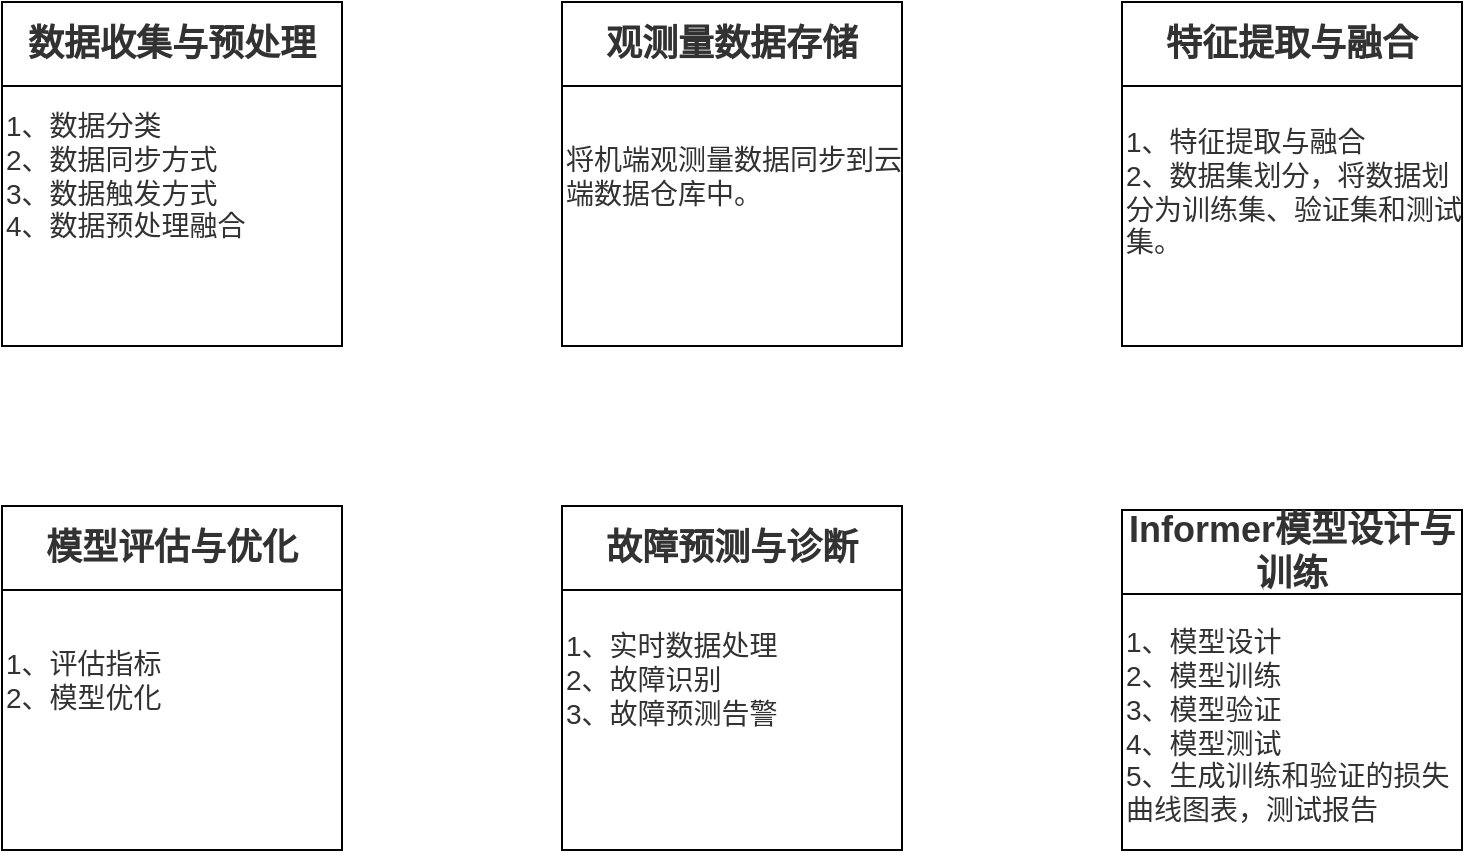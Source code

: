 <mxfile version="24.7.17">
  <diagram name="第 1 页" id="N_GJrwax7397YC5VrXUw">
    <mxGraphModel dx="1434" dy="772" grid="1" gridSize="10" guides="1" tooltips="1" connect="1" arrows="1" fold="1" page="1" pageScale="1" pageWidth="827" pageHeight="1169" math="0" shadow="0">
      <root>
        <mxCell id="0" />
        <mxCell id="1" parent="0" />
        <mxCell id="83f_WDFYDTiC7E0U7w7g-1" value="&lt;span style=&quot;color: rgb(50, 50, 50); font-family: &amp;quot;Microsoft YaHei&amp;quot;, 微软雅黑, Arial; font-size: 14px; background-color: rgba(255, 255, 255, 0.01);&quot;&gt;1、数据分类&lt;/span&gt;&lt;div style=&quot;resize: none; outline: none; font-size: 14px; color: rgb(50, 50, 50); font-family: &amp;quot;Microsoft YaHei&amp;quot;, 微软雅黑, Arial;&quot;&gt;2、数据同步方式&lt;/div&gt;&lt;div style=&quot;resize: none; outline: none; font-size: 14px; color: rgb(50, 50, 50); font-family: &amp;quot;Microsoft YaHei&amp;quot;, 微软雅黑, Arial;&quot;&gt;3、数据触发方式&lt;/div&gt;&lt;div style=&quot;resize: none; outline: none; font-size: 14px; color: rgb(50, 50, 50); font-family: &amp;quot;Microsoft YaHei&amp;quot;, 微软雅黑, Arial;&quot;&gt;4、数据预处理融合&lt;/div&gt;" style="whiteSpace=wrap;html=1;aspect=fixed;align=left;verticalAlign=middle;" parent="1" vertex="1">
          <mxGeometry x="40" y="540" width="170" height="170" as="geometry" />
        </mxCell>
        <mxCell id="uF6mSDZLpJN5wUJK4P2C-1" value="&lt;span style=&quot;color: rgb(50, 50, 50); font-family: &amp;quot;Microsoft YaHei&amp;quot;, 微软雅黑, Arial; font-size: 18px; font-weight: 700; background-color: rgba(255, 255, 255, 0.01);&quot;&gt;数据收集与预处理&lt;/span&gt;" style="rounded=0;whiteSpace=wrap;html=1;" parent="1" vertex="1">
          <mxGeometry x="40" y="538" width="170" height="42" as="geometry" />
        </mxCell>
        <mxCell id="iLSBoepxBDSHzxSkh5cy-1" value="&lt;span style=&quot;color: rgb(50, 50, 50); font-family: &amp;quot;Microsoft YaHei&amp;quot;, 微软雅黑, Arial; font-size: 14px; background-color: rgba(255, 255, 255, 0.01);&quot;&gt;将机端观测量数据同步到云端数据仓库中。&lt;/span&gt;" style="whiteSpace=wrap;html=1;aspect=fixed;align=left;verticalAlign=middle;" vertex="1" parent="1">
          <mxGeometry x="320" y="540" width="170" height="170" as="geometry" />
        </mxCell>
        <mxCell id="iLSBoepxBDSHzxSkh5cy-2" value="&lt;span style=&quot;color: rgb(50, 50, 50); font-family: &amp;quot;Microsoft YaHei&amp;quot;, 微软雅黑, Arial; font-size: 18px; font-weight: 700; background-color: rgba(255, 255, 255, 0.01);&quot;&gt;观测量数据存储&lt;/span&gt;" style="rounded=0;whiteSpace=wrap;html=1;" vertex="1" parent="1">
          <mxGeometry x="320" y="538" width="170" height="42" as="geometry" />
        </mxCell>
        <mxCell id="iLSBoepxBDSHzxSkh5cy-3" value="&lt;span style=&quot;color: rgb(50, 50, 50); font-family: &amp;quot;Microsoft YaHei&amp;quot;, 微软雅黑, Arial; font-size: 14px; background-color: rgba(255, 255, 255, 0.01);&quot;&gt;1、特征提取与融合&lt;/span&gt;&lt;div style=&quot;resize: none; outline: none; font-size: 14px; color: rgb(50, 50, 50); font-family: &amp;quot;Microsoft YaHei&amp;quot;, 微软雅黑, Arial;&quot;&gt;2、数据集划分，将数据划分为训练集、验证集和测试集。&lt;/div&gt;" style="whiteSpace=wrap;html=1;aspect=fixed;align=left;verticalAlign=middle;spacingBottom=-16;" vertex="1" parent="1">
          <mxGeometry x="600" y="540" width="170" height="170" as="geometry" />
        </mxCell>
        <mxCell id="iLSBoepxBDSHzxSkh5cy-4" value="&lt;span style=&quot;color: rgb(50, 50, 50); font-family: &amp;quot;Microsoft YaHei&amp;quot;, 微软雅黑, Arial; font-size: 18px; font-weight: 700; background-color: rgba(255, 255, 255, 0.01);&quot;&gt;特征提取与融合&lt;/span&gt;" style="rounded=0;whiteSpace=wrap;html=1;" vertex="1" parent="1">
          <mxGeometry x="600" y="538" width="170" height="42" as="geometry" />
        </mxCell>
        <mxCell id="iLSBoepxBDSHzxSkh5cy-5" value="&lt;span style=&quot;color: rgb(50, 50, 50); font-family: &amp;quot;Microsoft YaHei&amp;quot;, 微软雅黑, Arial; font-size: 14px; background-color: rgba(255, 255, 255, 0.01);&quot;&gt;1、评估指标&lt;/span&gt;&lt;div style=&quot;resize: none; outline: none; font-size: 14px; color: rgb(50, 50, 50); font-family: &amp;quot;Microsoft YaHei&amp;quot;, 微软雅黑, Arial;&quot;&gt;2、模型优化&lt;/div&gt;" style="whiteSpace=wrap;html=1;aspect=fixed;align=left;verticalAlign=middle;" vertex="1" parent="1">
          <mxGeometry x="40" y="792" width="170" height="170" as="geometry" />
        </mxCell>
        <mxCell id="iLSBoepxBDSHzxSkh5cy-6" value="&lt;span style=&quot;color: rgb(50, 50, 50); font-family: &amp;quot;Microsoft YaHei&amp;quot;, 微软雅黑, Arial; font-size: 18px; font-weight: 700; background-color: rgba(255, 255, 255, 0.01);&quot;&gt;模型评估与优化&lt;/span&gt;" style="rounded=0;whiteSpace=wrap;html=1;" vertex="1" parent="1">
          <mxGeometry x="40" y="790" width="170" height="42" as="geometry" />
        </mxCell>
        <mxCell id="iLSBoepxBDSHzxSkh5cy-7" value="&lt;span style=&quot;color: rgb(50, 50, 50); font-family: &amp;quot;Microsoft YaHei&amp;quot;, 微软雅黑, Arial; font-size: 14px; background-color: rgba(255, 255, 255, 0.01);&quot;&gt;1、实时数据处理&lt;/span&gt;&lt;div style=&quot;resize: none; outline: none; font-size: 14px; color: rgb(50, 50, 50); font-family: &amp;quot;Microsoft YaHei&amp;quot;, 微软雅黑, Arial;&quot;&gt;2、故障识别&lt;/div&gt;&lt;div style=&quot;resize: none; outline: none; font-size: 14px; color: rgb(50, 50, 50); font-family: &amp;quot;Microsoft YaHei&amp;quot;, 微软雅黑, Arial;&quot;&gt;3、故障预测告警&lt;/div&gt;" style="whiteSpace=wrap;html=1;aspect=fixed;align=left;verticalAlign=middle;" vertex="1" parent="1">
          <mxGeometry x="320" y="792" width="170" height="170" as="geometry" />
        </mxCell>
        <mxCell id="iLSBoepxBDSHzxSkh5cy-8" value="&lt;span style=&quot;color: rgb(50, 50, 50); font-family: &amp;quot;Microsoft YaHei&amp;quot;, 微软雅黑, Arial; font-size: 18px; font-weight: 700; background-color: rgba(255, 255, 255, 0.01);&quot;&gt;故障预测与诊断&lt;/span&gt;" style="rounded=0;whiteSpace=wrap;html=1;" vertex="1" parent="1">
          <mxGeometry x="320" y="790" width="170" height="42" as="geometry" />
        </mxCell>
        <mxCell id="iLSBoepxBDSHzxSkh5cy-9" value="&lt;span style=&quot;color: rgb(50, 50, 50); font-family: &amp;quot;Microsoft YaHei&amp;quot;, 微软雅黑, Arial; font-size: 14px; background-color: rgba(255, 255, 255, 0.01);&quot;&gt;1、模型设计&lt;/span&gt;&lt;div style=&quot;resize: none; outline: none; font-size: 14px; color: rgb(50, 50, 50); font-family: &amp;quot;Microsoft YaHei&amp;quot;, 微软雅黑, Arial;&quot;&gt;2、模型训练&lt;br&gt;&lt;div style=&quot;resize: none; outline: none; font-size: inherit;&quot;&gt;3、模型验证&lt;/div&gt;&lt;div style=&quot;resize: none; outline: none; font-size: inherit;&quot;&gt;4、模型测试&lt;/div&gt;&lt;div style=&quot;resize: none; outline: none; font-size: inherit;&quot;&gt;5、生成训练和验证的损失曲线图表，测试报告&lt;/div&gt;&lt;/div&gt;" style="whiteSpace=wrap;html=1;aspect=fixed;align=left;verticalAlign=bottom;spacingBottom=9;" vertex="1" parent="1">
          <mxGeometry x="600" y="792" width="170" height="170" as="geometry" />
        </mxCell>
        <mxCell id="iLSBoepxBDSHzxSkh5cy-10" value="&lt;span style=&quot;color: rgb(50, 50, 50); font-family: &amp;quot;Microsoft YaHei&amp;quot;, 微软雅黑, Arial; font-size: 18px; font-weight: 700; background-color: rgba(255, 255, 255, 0.01);&quot;&gt;Informer模型设计与训练&lt;/span&gt;" style="rounded=0;whiteSpace=wrap;html=1;" vertex="1" parent="1">
          <mxGeometry x="600" y="792" width="170" height="42" as="geometry" />
        </mxCell>
      </root>
    </mxGraphModel>
  </diagram>
</mxfile>
